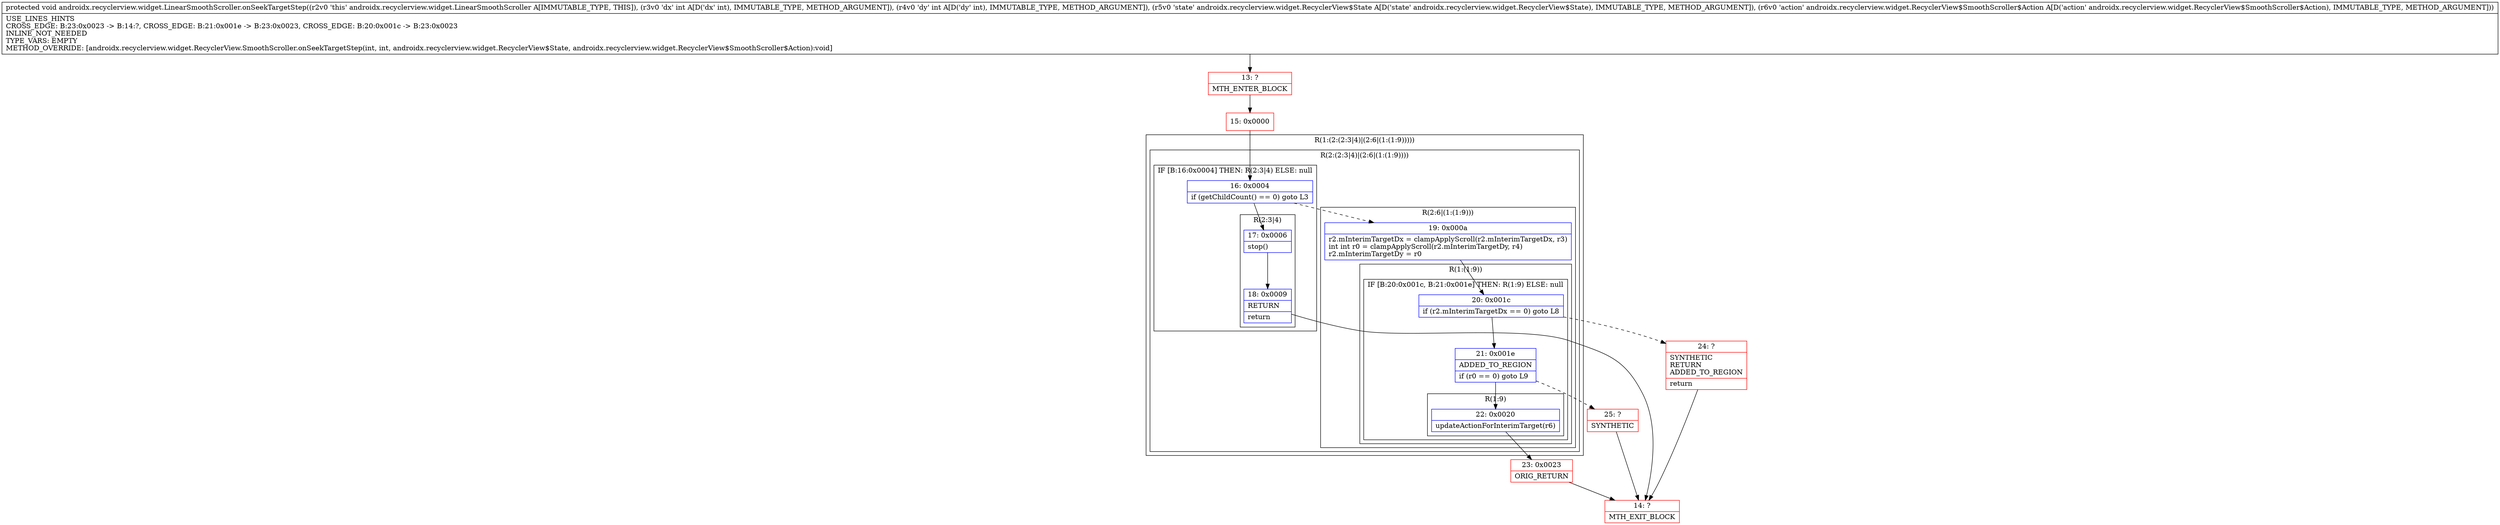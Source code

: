 digraph "CFG forandroidx.recyclerview.widget.LinearSmoothScroller.onSeekTargetStep(IILandroidx\/recyclerview\/widget\/RecyclerView$State;Landroidx\/recyclerview\/widget\/RecyclerView$SmoothScroller$Action;)V" {
subgraph cluster_Region_1866715889 {
label = "R(1:(2:(2:3|4)|(2:6|(1:(1:9)))))";
node [shape=record,color=blue];
subgraph cluster_Region_1720347355 {
label = "R(2:(2:3|4)|(2:6|(1:(1:9))))";
node [shape=record,color=blue];
subgraph cluster_IfRegion_605722474 {
label = "IF [B:16:0x0004] THEN: R(2:3|4) ELSE: null";
node [shape=record,color=blue];
Node_16 [shape=record,label="{16\:\ 0x0004|if (getChildCount() == 0) goto L3\l}"];
subgraph cluster_Region_1904091694 {
label = "R(2:3|4)";
node [shape=record,color=blue];
Node_17 [shape=record,label="{17\:\ 0x0006|stop()\l}"];
Node_18 [shape=record,label="{18\:\ 0x0009|RETURN\l|return\l}"];
}
}
subgraph cluster_Region_1445667822 {
label = "R(2:6|(1:(1:9)))";
node [shape=record,color=blue];
Node_19 [shape=record,label="{19\:\ 0x000a|r2.mInterimTargetDx = clampApplyScroll(r2.mInterimTargetDx, r3)\lint int r0 = clampApplyScroll(r2.mInterimTargetDy, r4)\lr2.mInterimTargetDy = r0\l}"];
subgraph cluster_Region_6005418 {
label = "R(1:(1:9))";
node [shape=record,color=blue];
subgraph cluster_IfRegion_778472472 {
label = "IF [B:20:0x001c, B:21:0x001e] THEN: R(1:9) ELSE: null";
node [shape=record,color=blue];
Node_20 [shape=record,label="{20\:\ 0x001c|if (r2.mInterimTargetDx == 0) goto L8\l}"];
Node_21 [shape=record,label="{21\:\ 0x001e|ADDED_TO_REGION\l|if (r0 == 0) goto L9\l}"];
subgraph cluster_Region_900914376 {
label = "R(1:9)";
node [shape=record,color=blue];
Node_22 [shape=record,label="{22\:\ 0x0020|updateActionForInterimTarget(r6)\l}"];
}
}
}
}
}
}
Node_13 [shape=record,color=red,label="{13\:\ ?|MTH_ENTER_BLOCK\l}"];
Node_15 [shape=record,color=red,label="{15\:\ 0x0000}"];
Node_14 [shape=record,color=red,label="{14\:\ ?|MTH_EXIT_BLOCK\l}"];
Node_23 [shape=record,color=red,label="{23\:\ 0x0023|ORIG_RETURN\l}"];
Node_25 [shape=record,color=red,label="{25\:\ ?|SYNTHETIC\l}"];
Node_24 [shape=record,color=red,label="{24\:\ ?|SYNTHETIC\lRETURN\lADDED_TO_REGION\l|return\l}"];
MethodNode[shape=record,label="{protected void androidx.recyclerview.widget.LinearSmoothScroller.onSeekTargetStep((r2v0 'this' androidx.recyclerview.widget.LinearSmoothScroller A[IMMUTABLE_TYPE, THIS]), (r3v0 'dx' int A[D('dx' int), IMMUTABLE_TYPE, METHOD_ARGUMENT]), (r4v0 'dy' int A[D('dy' int), IMMUTABLE_TYPE, METHOD_ARGUMENT]), (r5v0 'state' androidx.recyclerview.widget.RecyclerView$State A[D('state' androidx.recyclerview.widget.RecyclerView$State), IMMUTABLE_TYPE, METHOD_ARGUMENT]), (r6v0 'action' androidx.recyclerview.widget.RecyclerView$SmoothScroller$Action A[D('action' androidx.recyclerview.widget.RecyclerView$SmoothScroller$Action), IMMUTABLE_TYPE, METHOD_ARGUMENT]))  | USE_LINES_HINTS\lCROSS_EDGE: B:23:0x0023 \-\> B:14:?, CROSS_EDGE: B:21:0x001e \-\> B:23:0x0023, CROSS_EDGE: B:20:0x001c \-\> B:23:0x0023\lINLINE_NOT_NEEDED\lTYPE_VARS: EMPTY\lMETHOD_OVERRIDE: [androidx.recyclerview.widget.RecyclerView.SmoothScroller.onSeekTargetStep(int, int, androidx.recyclerview.widget.RecyclerView$State, androidx.recyclerview.widget.RecyclerView$SmoothScroller$Action):void]\l}"];
MethodNode -> Node_13;Node_16 -> Node_17;
Node_16 -> Node_19[style=dashed];
Node_17 -> Node_18;
Node_18 -> Node_14;
Node_19 -> Node_20;
Node_20 -> Node_21;
Node_20 -> Node_24[style=dashed];
Node_21 -> Node_22;
Node_21 -> Node_25[style=dashed];
Node_22 -> Node_23;
Node_13 -> Node_15;
Node_15 -> Node_16;
Node_23 -> Node_14;
Node_25 -> Node_14;
Node_24 -> Node_14;
}

